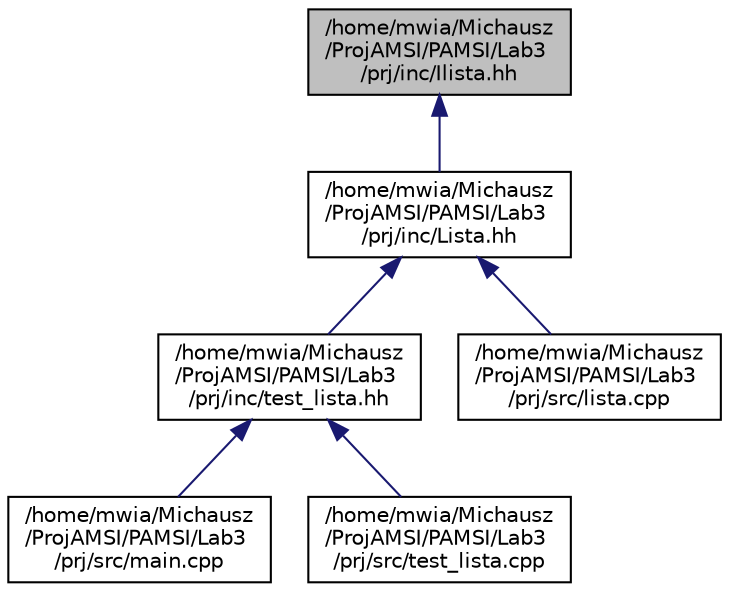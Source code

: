 digraph "/home/mwia/Michausz/ProjAMSI/PAMSI/Lab3/prj/inc/Ilista.hh"
{
  edge [fontname="Helvetica",fontsize="10",labelfontname="Helvetica",labelfontsize="10"];
  node [fontname="Helvetica",fontsize="10",shape=record];
  Node1 [label="/home/mwia/Michausz\l/ProjAMSI/PAMSI/Lab3\l/prj/inc/Ilista.hh",height=0.2,width=0.4,color="black", fillcolor="grey75", style="filled" fontcolor="black"];
  Node1 -> Node2 [dir="back",color="midnightblue",fontsize="10",style="solid",fontname="Helvetica"];
  Node2 [label="/home/mwia/Michausz\l/ProjAMSI/PAMSI/Lab3\l/prj/inc/Lista.hh",height=0.2,width=0.4,color="black", fillcolor="white", style="filled",URL="$_lista_8hh.html",tooltip="Definicja klasy Lista, ktora implementuje interfejs Ilista. "];
  Node2 -> Node3 [dir="back",color="midnightblue",fontsize="10",style="solid",fontname="Helvetica"];
  Node3 [label="/home/mwia/Michausz\l/ProjAMSI/PAMSI/Lab3\l/prj/inc/test_lista.hh",height=0.2,width=0.4,color="black", fillcolor="white", style="filled",URL="$test__lista_8hh.html"];
  Node3 -> Node4 [dir="back",color="midnightblue",fontsize="10",style="solid",fontname="Helvetica"];
  Node4 [label="/home/mwia/Michausz\l/ProjAMSI/PAMSI/Lab3\l/prj/src/main.cpp",height=0.2,width=0.4,color="black", fillcolor="white", style="filled",URL="$main_8cpp.html"];
  Node3 -> Node5 [dir="back",color="midnightblue",fontsize="10",style="solid",fontname="Helvetica"];
  Node5 [label="/home/mwia/Michausz\l/ProjAMSI/PAMSI/Lab3\l/prj/src/test_lista.cpp",height=0.2,width=0.4,color="black", fillcolor="white", style="filled",URL="$test__lista_8cpp.html",tooltip="Definicje funkcji oraz metod klasy test_lista. Plik ten zawierqa definicje funkcji oraz metod dla obi..."];
  Node2 -> Node6 [dir="back",color="midnightblue",fontsize="10",style="solid",fontname="Helvetica"];
  Node6 [label="/home/mwia/Michausz\l/ProjAMSI/PAMSI/Lab3\l/prj/src/lista.cpp",height=0.2,width=0.4,color="black", fillcolor="white", style="filled",URL="$lista_8cpp.html",tooltip="Definicje funkcji oraz metod klasy Lista. Plik ten zawierqa definicje funkcji oraz metod dla obiektow..."];
}
